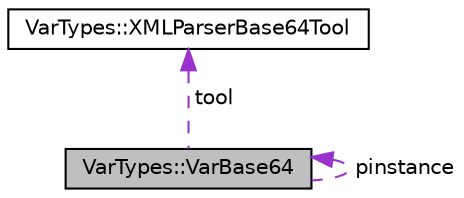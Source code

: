 digraph "VarTypes::VarBase64"
{
 // INTERACTIVE_SVG=YES
  edge [fontname="Helvetica",fontsize="10",labelfontname="Helvetica",labelfontsize="10"];
  node [fontname="Helvetica",fontsize="10",shape=record];
  Node1 [label="VarTypes::VarBase64",height=0.2,width=0.4,color="black", fillcolor="grey75", style="filled", fontcolor="black"];
  Node2 -> Node1 [dir="back",color="darkorchid3",fontsize="10",style="dashed",label=" tool" ,fontname="Helvetica"];
  Node2 [label="VarTypes::XMLParserBase64Tool",height=0.2,width=0.4,color="black", fillcolor="white", style="filled",URL="$de/ddf/class_var_types_1_1_x_m_l_parser_base64_tool.html"];
  Node1 -> Node1 [dir="back",color="darkorchid3",fontsize="10",style="dashed",label=" pinstance" ,fontname="Helvetica"];
}

